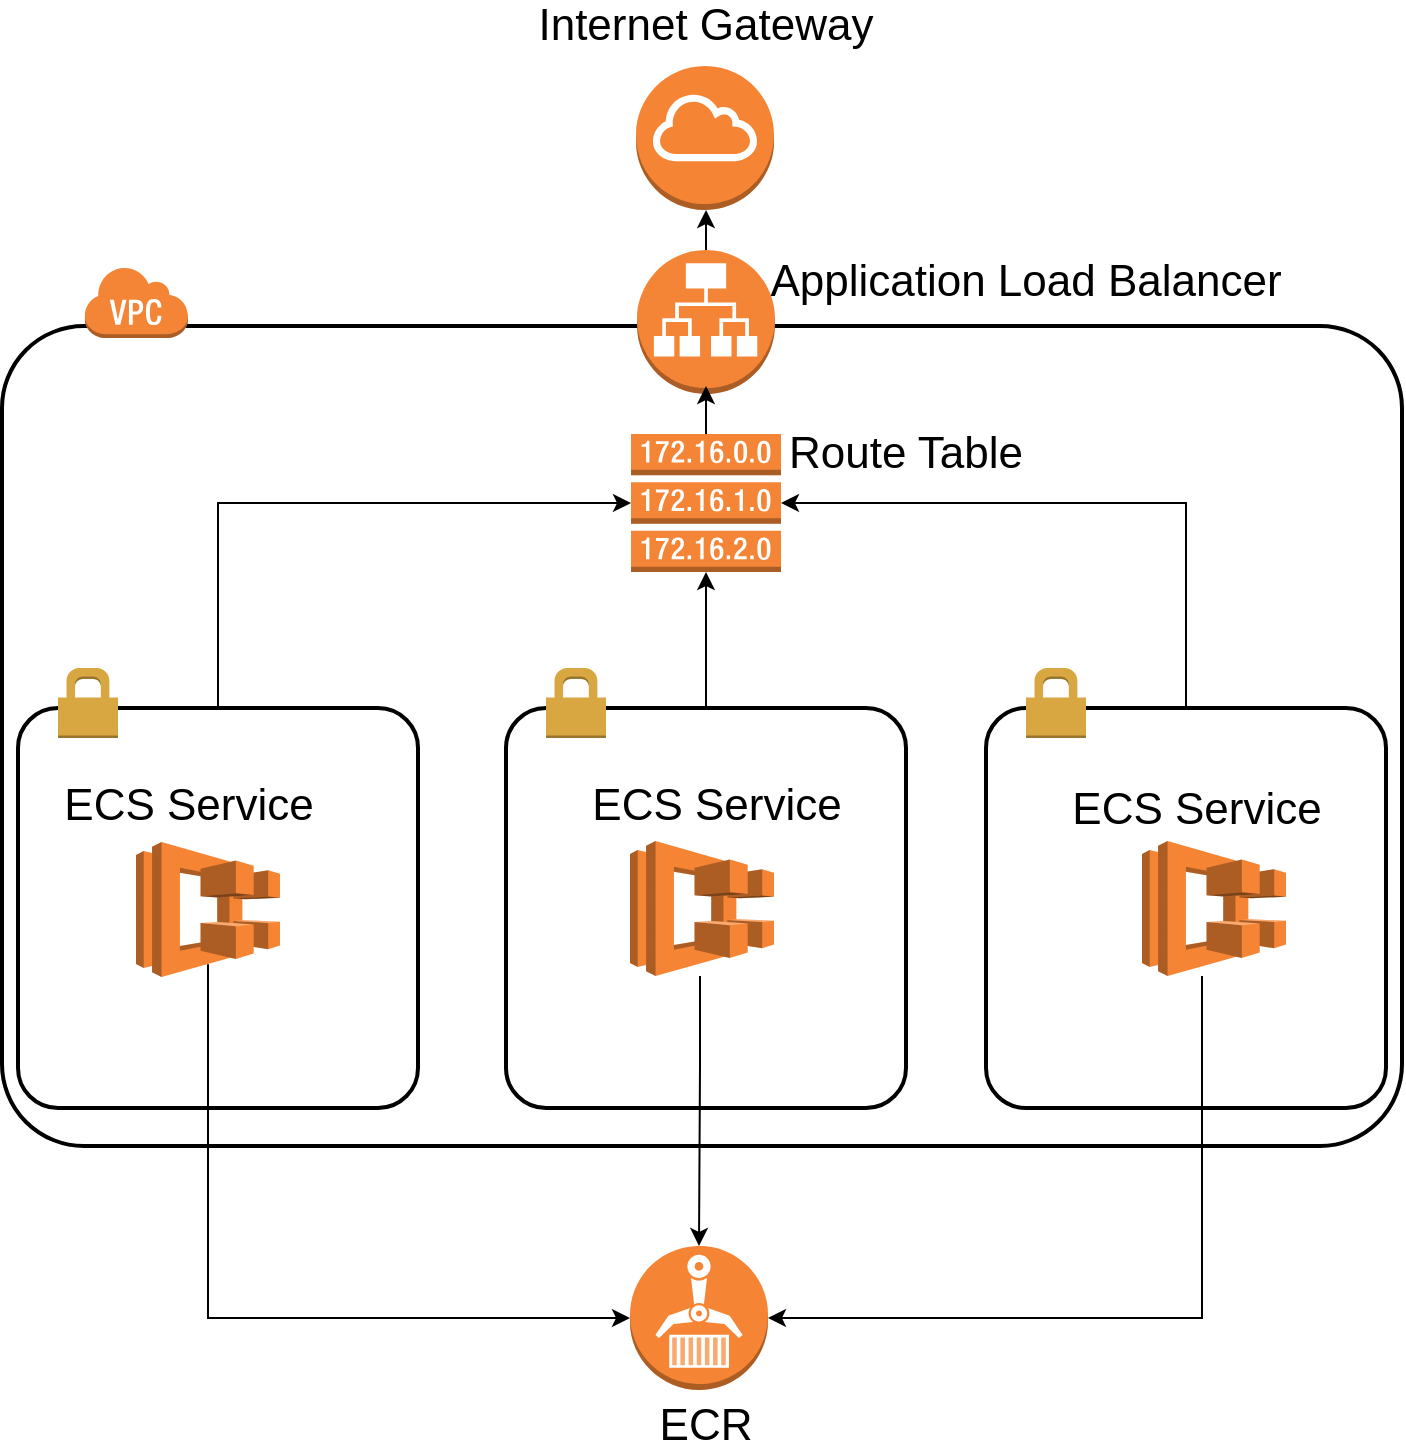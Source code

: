 <mxfile version="10.6.3" type="device"><diagram name="Page-1" id="75ae5057-2f1f-a65a-41a6-c58fb5237df7"><mxGraphModel dx="1392" dy="1652" grid="1" gridSize="10" guides="1" tooltips="1" connect="1" arrows="1" fold="1" page="1" pageScale="1" pageWidth="1100" pageHeight="850" background="#ffffff" math="0" shadow="0"><root><mxCell id="0"/><mxCell id="1" parent="0"/><mxCell id="FrhB5LtOfGQg9J7W3xLE-1" value="" style="rounded=1;arcSize=10;dashed=0;strokeColor=#000000;fillColor=none;gradientColor=none;strokeWidth=2;" vertex="1" parent="1"><mxGeometry x="250" y="140" width="700" height="410" as="geometry"/></mxCell><mxCell id="FrhB5LtOfGQg9J7W3xLE-2" value="" style="dashed=0;html=1;shape=mxgraph.aws3.virtual_private_cloud;fillColor=#F58536;gradientColor=none;dashed=0;" vertex="1" parent="1"><mxGeometry x="291" y="110" width="52" height="36" as="geometry"/></mxCell><mxCell id="FrhB5LtOfGQg9J7W3xLE-16" style="edgeStyle=orthogonalEdgeStyle;rounded=0;orthogonalLoop=1;jettySize=auto;html=1;entryX=0;entryY=0.5;entryDx=0;entryDy=0;entryPerimeter=0;exitX=0.5;exitY=0.905;exitDx=0;exitDy=0;exitPerimeter=0;" edge="1" parent="1" source="FrhB5LtOfGQg9J7W3xLE-12" target="FrhB5LtOfGQg9J7W3xLE-15"><mxGeometry relative="1" as="geometry"><Array as="points"><mxPoint x="353" y="636"/></Array></mxGeometry></mxCell><mxCell id="FrhB5LtOfGQg9J7W3xLE-19" style="edgeStyle=orthogonalEdgeStyle;rounded=0;orthogonalLoop=1;jettySize=auto;html=1;entryX=0;entryY=0.5;entryDx=0;entryDy=0;entryPerimeter=0;exitX=0.5;exitY=0;exitDx=0;exitDy=0;" edge="1" parent="1" source="FrhB5LtOfGQg9J7W3xLE-3" target="FrhB5LtOfGQg9J7W3xLE-11"><mxGeometry relative="1" as="geometry"/></mxCell><mxCell id="FrhB5LtOfGQg9J7W3xLE-3" value="" style="rounded=1;arcSize=10;dashed=0;strokeColor=#000000;fillColor=none;gradientColor=none;strokeWidth=2;" vertex="1" parent="1"><mxGeometry x="258" y="331" width="200" height="200" as="geometry"/></mxCell><mxCell id="FrhB5LtOfGQg9J7W3xLE-4" value="" style="dashed=0;html=1;shape=mxgraph.aws3.permissions;fillColor=#D9A741;gradientColor=none;dashed=0;" vertex="1" parent="1"><mxGeometry x="278" y="311" width="30" height="35" as="geometry"/></mxCell><mxCell id="FrhB5LtOfGQg9J7W3xLE-20" style="edgeStyle=orthogonalEdgeStyle;rounded=0;orthogonalLoop=1;jettySize=auto;html=1;" edge="1" parent="1" source="FrhB5LtOfGQg9J7W3xLE-5" target="FrhB5LtOfGQg9J7W3xLE-11"><mxGeometry relative="1" as="geometry"/></mxCell><mxCell id="FrhB5LtOfGQg9J7W3xLE-5" value="" style="rounded=1;arcSize=10;dashed=0;strokeColor=#000000;fillColor=none;gradientColor=none;strokeWidth=2;" vertex="1" parent="1"><mxGeometry x="502" y="331" width="200" height="200" as="geometry"/></mxCell><mxCell id="FrhB5LtOfGQg9J7W3xLE-6" value="" style="dashed=0;html=1;shape=mxgraph.aws3.permissions;fillColor=#D9A741;gradientColor=none;dashed=0;" vertex="1" parent="1"><mxGeometry x="522" y="311" width="30" height="35" as="geometry"/></mxCell><mxCell id="FrhB5LtOfGQg9J7W3xLE-21" style="edgeStyle=orthogonalEdgeStyle;rounded=0;orthogonalLoop=1;jettySize=auto;html=1;entryX=1;entryY=0.5;entryDx=0;entryDy=0;entryPerimeter=0;exitX=0.5;exitY=0;exitDx=0;exitDy=0;" edge="1" parent="1" source="FrhB5LtOfGQg9J7W3xLE-7" target="FrhB5LtOfGQg9J7W3xLE-11"><mxGeometry relative="1" as="geometry"/></mxCell><mxCell id="FrhB5LtOfGQg9J7W3xLE-7" value="" style="rounded=1;arcSize=10;dashed=0;strokeColor=#000000;fillColor=none;gradientColor=none;strokeWidth=2;" vertex="1" parent="1"><mxGeometry x="742" y="331" width="200" height="200" as="geometry"/></mxCell><mxCell id="FrhB5LtOfGQg9J7W3xLE-8" value="" style="dashed=0;html=1;shape=mxgraph.aws3.permissions;fillColor=#D9A741;gradientColor=none;dashed=0;" vertex="1" parent="1"><mxGeometry x="762" y="311" width="30" height="35" as="geometry"/></mxCell><mxCell id="FrhB5LtOfGQg9J7W3xLE-23" style="edgeStyle=orthogonalEdgeStyle;rounded=0;orthogonalLoop=1;jettySize=auto;html=1;entryX=0.5;entryY=1;entryDx=0;entryDy=0;entryPerimeter=0;" edge="1" parent="1" source="FrhB5LtOfGQg9J7W3xLE-9" target="FrhB5LtOfGQg9J7W3xLE-10"><mxGeometry relative="1" as="geometry"/></mxCell><mxCell id="FrhB5LtOfGQg9J7W3xLE-9" value="" style="outlineConnect=0;dashed=0;verticalLabelPosition=bottom;verticalAlign=top;align=center;html=1;shape=mxgraph.aws3.application_load_balancer;fillColor=#F58536;gradientColor=none;" vertex="1" parent="1"><mxGeometry x="567.5" y="102" width="69" height="72" as="geometry"/></mxCell><mxCell id="FrhB5LtOfGQg9J7W3xLE-10" value="" style="outlineConnect=0;dashed=0;verticalLabelPosition=bottom;verticalAlign=top;align=center;html=1;shape=mxgraph.aws3.internet_gateway;fillColor=#F58534;gradientColor=none;" vertex="1" parent="1"><mxGeometry x="567" y="10" width="69" height="72" as="geometry"/></mxCell><mxCell id="FrhB5LtOfGQg9J7W3xLE-22" style="edgeStyle=orthogonalEdgeStyle;rounded=0;orthogonalLoop=1;jettySize=auto;html=1;" edge="1" parent="1" source="FrhB5LtOfGQg9J7W3xLE-11"><mxGeometry relative="1" as="geometry"><mxPoint x="602" y="170" as="targetPoint"/></mxGeometry></mxCell><mxCell id="FrhB5LtOfGQg9J7W3xLE-11" value="" style="outlineConnect=0;dashed=0;verticalLabelPosition=bottom;verticalAlign=top;align=center;html=1;shape=mxgraph.aws3.route_table;fillColor=#F58536;gradientColor=none;" vertex="1" parent="1"><mxGeometry x="564.5" y="194" width="75" height="69" as="geometry"/></mxCell><mxCell id="FrhB5LtOfGQg9J7W3xLE-12" value="" style="outlineConnect=0;dashed=0;verticalLabelPosition=bottom;verticalAlign=top;align=center;html=1;shape=mxgraph.aws3.ecs;fillColor=#F58534;gradientColor=none;" vertex="1" parent="1"><mxGeometry x="317" y="398" width="72" height="67.5" as="geometry"/></mxCell><mxCell id="FrhB5LtOfGQg9J7W3xLE-17" style="edgeStyle=orthogonalEdgeStyle;rounded=0;orthogonalLoop=1;jettySize=auto;html=1;entryX=0.5;entryY=0;entryDx=0;entryDy=0;entryPerimeter=0;" edge="1" parent="1" source="FrhB5LtOfGQg9J7W3xLE-13" target="FrhB5LtOfGQg9J7W3xLE-15"><mxGeometry relative="1" as="geometry"><Array as="points"><mxPoint x="599" y="510"/><mxPoint x="599" y="510"/></Array></mxGeometry></mxCell><mxCell id="FrhB5LtOfGQg9J7W3xLE-13" value="" style="outlineConnect=0;dashed=0;verticalLabelPosition=bottom;verticalAlign=top;align=center;html=1;shape=mxgraph.aws3.ecs;fillColor=#F58534;gradientColor=none;" vertex="1" parent="1"><mxGeometry x="564" y="397.5" width="72" height="67.5" as="geometry"/></mxCell><mxCell id="FrhB5LtOfGQg9J7W3xLE-18" style="edgeStyle=orthogonalEdgeStyle;rounded=0;orthogonalLoop=1;jettySize=auto;html=1;entryX=1;entryY=0.5;entryDx=0;entryDy=0;entryPerimeter=0;" edge="1" parent="1" source="FrhB5LtOfGQg9J7W3xLE-14" target="FrhB5LtOfGQg9J7W3xLE-15"><mxGeometry relative="1" as="geometry"><Array as="points"><mxPoint x="850" y="636"/></Array></mxGeometry></mxCell><mxCell id="FrhB5LtOfGQg9J7W3xLE-14" value="" style="outlineConnect=0;dashed=0;verticalLabelPosition=bottom;verticalAlign=top;align=center;html=1;shape=mxgraph.aws3.ecs;fillColor=#F58534;gradientColor=none;" vertex="1" parent="1"><mxGeometry x="820" y="397.5" width="72" height="67.5" as="geometry"/></mxCell><mxCell id="FrhB5LtOfGQg9J7W3xLE-15" value="" style="outlineConnect=0;dashed=0;verticalLabelPosition=bottom;verticalAlign=top;align=center;html=1;shape=mxgraph.aws3.ecr;fillColor=#F58534;gradientColor=none;" vertex="1" parent="1"><mxGeometry x="564" y="600" width="69" height="72" as="geometry"/></mxCell><mxCell id="FrhB5LtOfGQg9J7W3xLE-24" value="Internet Gateway" style="text;html=1;strokeColor=none;fillColor=none;align=center;verticalAlign=middle;whiteSpace=wrap;rounded=0;fontSize=22;" vertex="1" parent="1"><mxGeometry x="514" y="-20" width="176" height="20" as="geometry"/></mxCell><mxCell id="FrhB5LtOfGQg9J7W3xLE-25" value="Application Load Balancer" style="text;html=1;strokeColor=none;fillColor=none;align=center;verticalAlign=middle;whiteSpace=wrap;rounded=0;fontSize=22;" vertex="1" parent="1"><mxGeometry x="627" y="108" width="270" height="20" as="geometry"/></mxCell><mxCell id="FrhB5LtOfGQg9J7W3xLE-26" value="Route Table" style="text;html=1;strokeColor=none;fillColor=none;align=center;verticalAlign=middle;whiteSpace=wrap;rounded=0;fontSize=22;" vertex="1" parent="1"><mxGeometry x="642" y="194" width="120" height="20" as="geometry"/></mxCell><mxCell id="FrhB5LtOfGQg9J7W3xLE-27" value="ECS Service" style="text;html=1;strokeColor=none;fillColor=none;align=center;verticalAlign=middle;whiteSpace=wrap;rounded=0;fontSize=22;" vertex="1" parent="1"><mxGeometry x="279.5" y="370" width="127" height="20" as="geometry"/></mxCell><mxCell id="FrhB5LtOfGQg9J7W3xLE-30" value="ECR" style="text;html=1;strokeColor=none;fillColor=none;align=center;verticalAlign=middle;whiteSpace=wrap;rounded=0;fontSize=22;" vertex="1" parent="1"><mxGeometry x="582" y="680" width="40" height="20" as="geometry"/></mxCell><mxCell id="FrhB5LtOfGQg9J7W3xLE-34" value="ECS Service" style="text;html=1;strokeColor=none;fillColor=none;align=center;verticalAlign=middle;whiteSpace=wrap;rounded=0;fontSize=22;" vertex="1" parent="1"><mxGeometry x="537" y="370" width="141" height="20" as="geometry"/></mxCell><mxCell id="FrhB5LtOfGQg9J7W3xLE-35" value="ECS Service" style="text;html=1;strokeColor=none;fillColor=none;align=center;verticalAlign=middle;whiteSpace=wrap;rounded=0;fontSize=22;" vertex="1" parent="1"><mxGeometry x="777" y="372" width="141" height="20" as="geometry"/></mxCell></root></mxGraphModel></diagram></mxfile>